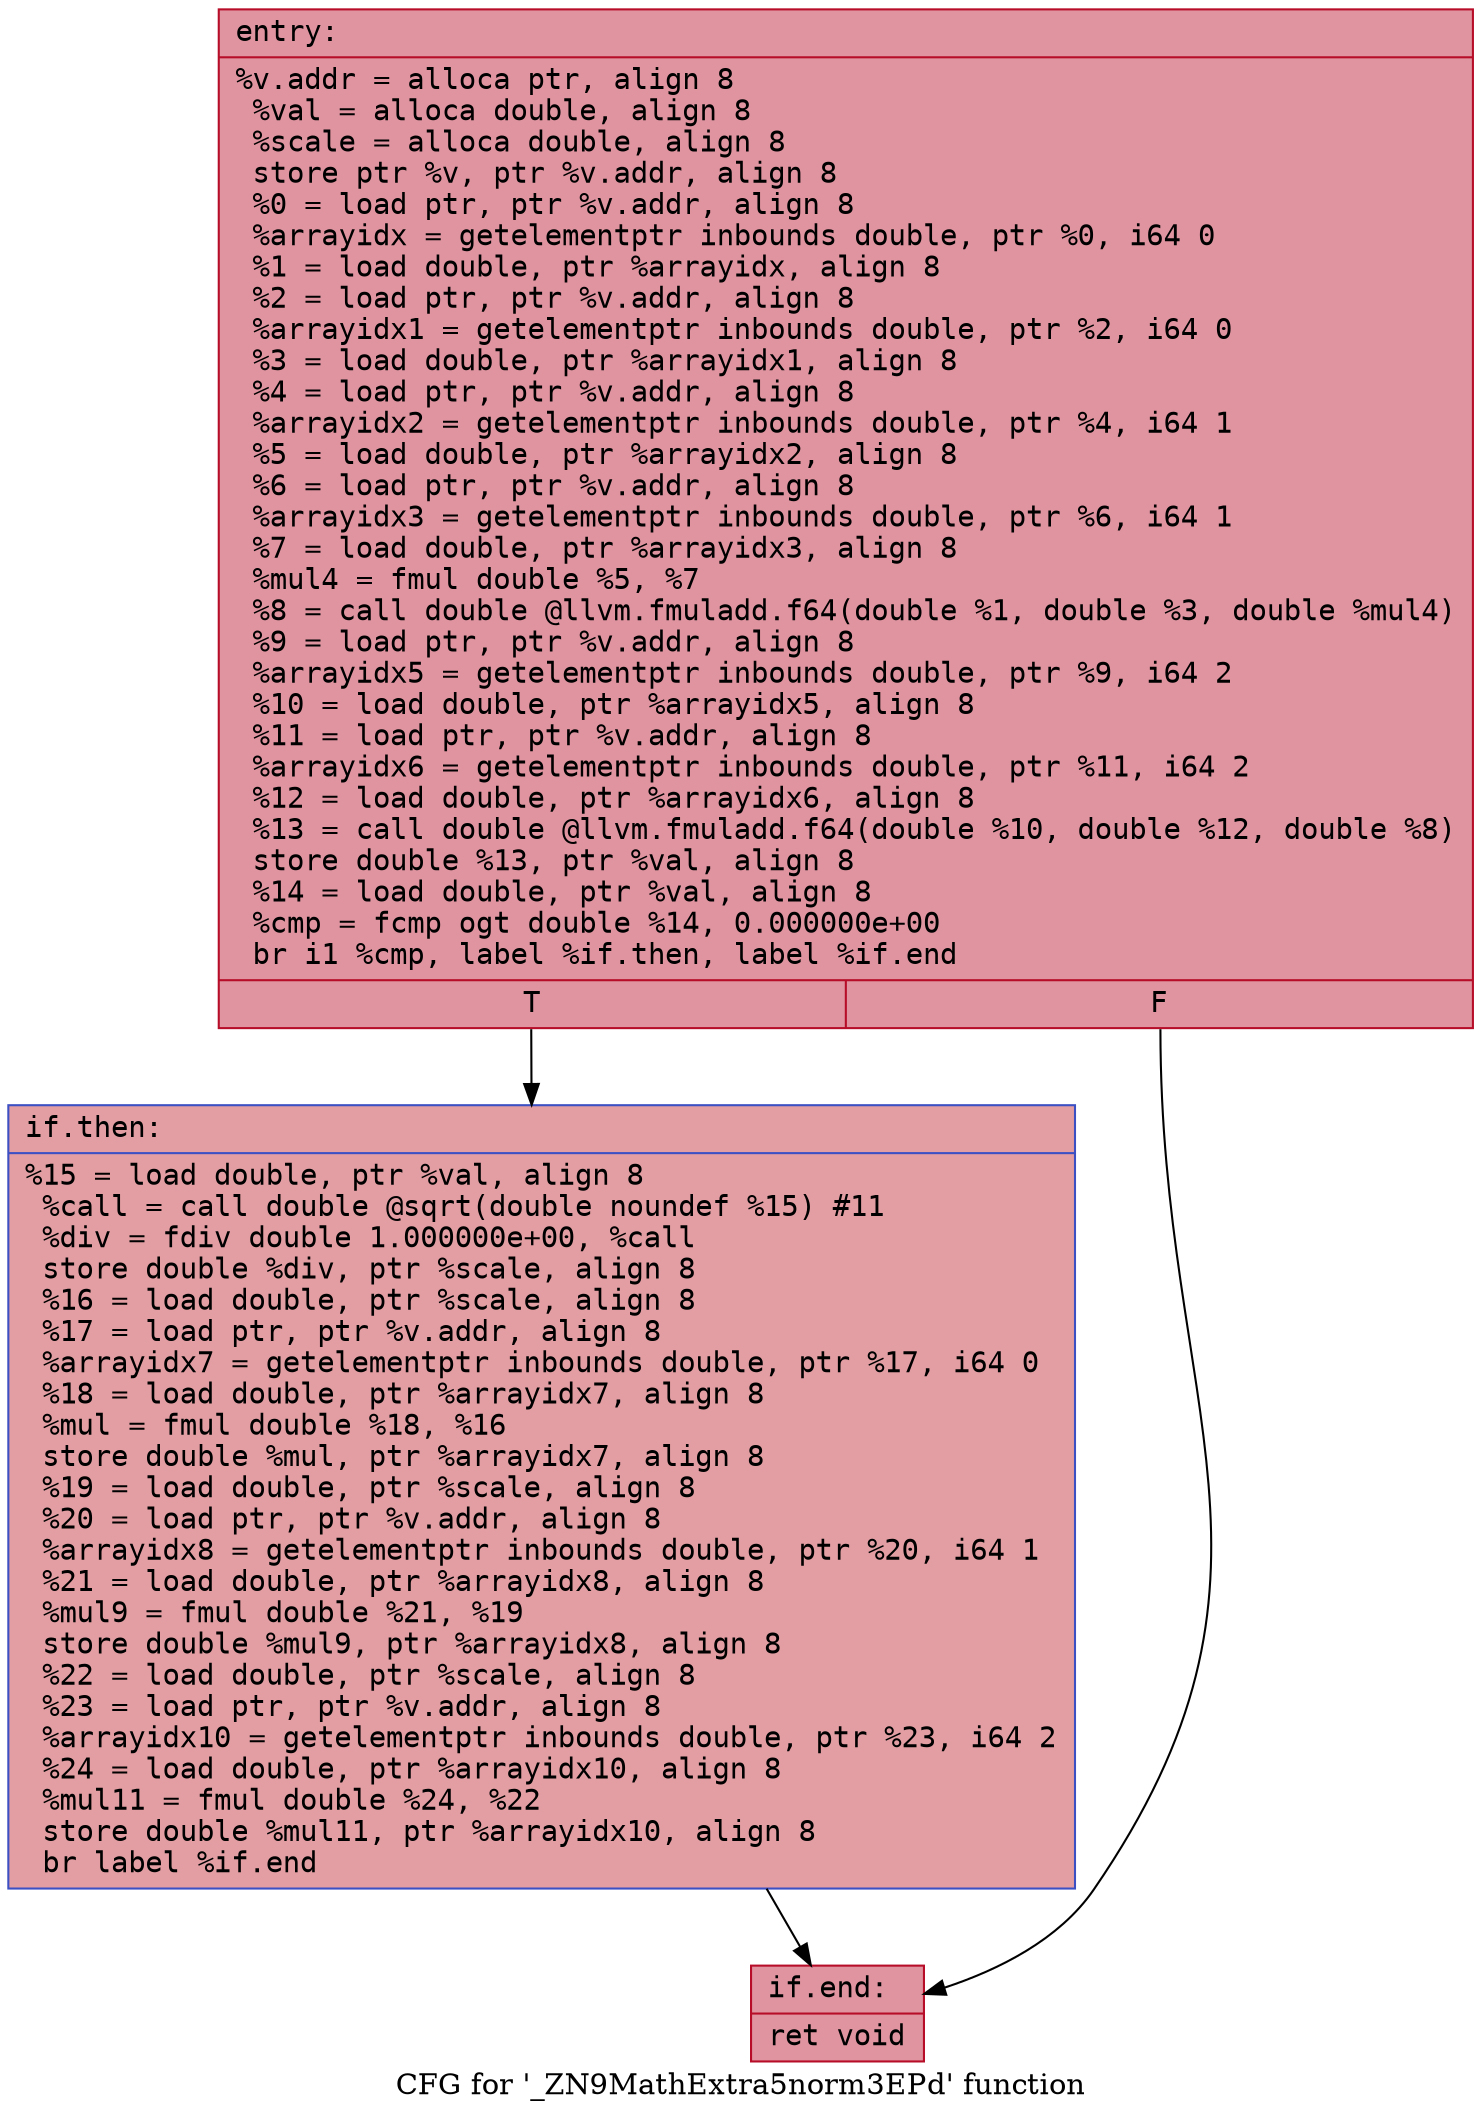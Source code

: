 digraph "CFG for '_ZN9MathExtra5norm3EPd' function" {
	label="CFG for '_ZN9MathExtra5norm3EPd' function";

	Node0x556ee252e560 [shape=record,color="#b70d28ff", style=filled, fillcolor="#b70d2870" fontname="Courier",label="{entry:\l|  %v.addr = alloca ptr, align 8\l  %val = alloca double, align 8\l  %scale = alloca double, align 8\l  store ptr %v, ptr %v.addr, align 8\l  %0 = load ptr, ptr %v.addr, align 8\l  %arrayidx = getelementptr inbounds double, ptr %0, i64 0\l  %1 = load double, ptr %arrayidx, align 8\l  %2 = load ptr, ptr %v.addr, align 8\l  %arrayidx1 = getelementptr inbounds double, ptr %2, i64 0\l  %3 = load double, ptr %arrayidx1, align 8\l  %4 = load ptr, ptr %v.addr, align 8\l  %arrayidx2 = getelementptr inbounds double, ptr %4, i64 1\l  %5 = load double, ptr %arrayidx2, align 8\l  %6 = load ptr, ptr %v.addr, align 8\l  %arrayidx3 = getelementptr inbounds double, ptr %6, i64 1\l  %7 = load double, ptr %arrayidx3, align 8\l  %mul4 = fmul double %5, %7\l  %8 = call double @llvm.fmuladd.f64(double %1, double %3, double %mul4)\l  %9 = load ptr, ptr %v.addr, align 8\l  %arrayidx5 = getelementptr inbounds double, ptr %9, i64 2\l  %10 = load double, ptr %arrayidx5, align 8\l  %11 = load ptr, ptr %v.addr, align 8\l  %arrayidx6 = getelementptr inbounds double, ptr %11, i64 2\l  %12 = load double, ptr %arrayidx6, align 8\l  %13 = call double @llvm.fmuladd.f64(double %10, double %12, double %8)\l  store double %13, ptr %val, align 8\l  %14 = load double, ptr %val, align 8\l  %cmp = fcmp ogt double %14, 0.000000e+00\l  br i1 %cmp, label %if.then, label %if.end\l|{<s0>T|<s1>F}}"];
	Node0x556ee252e560:s0 -> Node0x556ee252f860[tooltip="entry -> if.then\nProbability 50.00%" ];
	Node0x556ee252e560:s1 -> Node0x556ee252f8b0[tooltip="entry -> if.end\nProbability 50.00%" ];
	Node0x556ee252f860 [shape=record,color="#3d50c3ff", style=filled, fillcolor="#be242e70" fontname="Courier",label="{if.then:\l|  %15 = load double, ptr %val, align 8\l  %call = call double @sqrt(double noundef %15) #11\l  %div = fdiv double 1.000000e+00, %call\l  store double %div, ptr %scale, align 8\l  %16 = load double, ptr %scale, align 8\l  %17 = load ptr, ptr %v.addr, align 8\l  %arrayidx7 = getelementptr inbounds double, ptr %17, i64 0\l  %18 = load double, ptr %arrayidx7, align 8\l  %mul = fmul double %18, %16\l  store double %mul, ptr %arrayidx7, align 8\l  %19 = load double, ptr %scale, align 8\l  %20 = load ptr, ptr %v.addr, align 8\l  %arrayidx8 = getelementptr inbounds double, ptr %20, i64 1\l  %21 = load double, ptr %arrayidx8, align 8\l  %mul9 = fmul double %21, %19\l  store double %mul9, ptr %arrayidx8, align 8\l  %22 = load double, ptr %scale, align 8\l  %23 = load ptr, ptr %v.addr, align 8\l  %arrayidx10 = getelementptr inbounds double, ptr %23, i64 2\l  %24 = load double, ptr %arrayidx10, align 8\l  %mul11 = fmul double %24, %22\l  store double %mul11, ptr %arrayidx10, align 8\l  br label %if.end\l}"];
	Node0x556ee252f860 -> Node0x556ee252f8b0[tooltip="if.then -> if.end\nProbability 100.00%" ];
	Node0x556ee252f8b0 [shape=record,color="#b70d28ff", style=filled, fillcolor="#b70d2870" fontname="Courier",label="{if.end:\l|  ret void\l}"];
}
